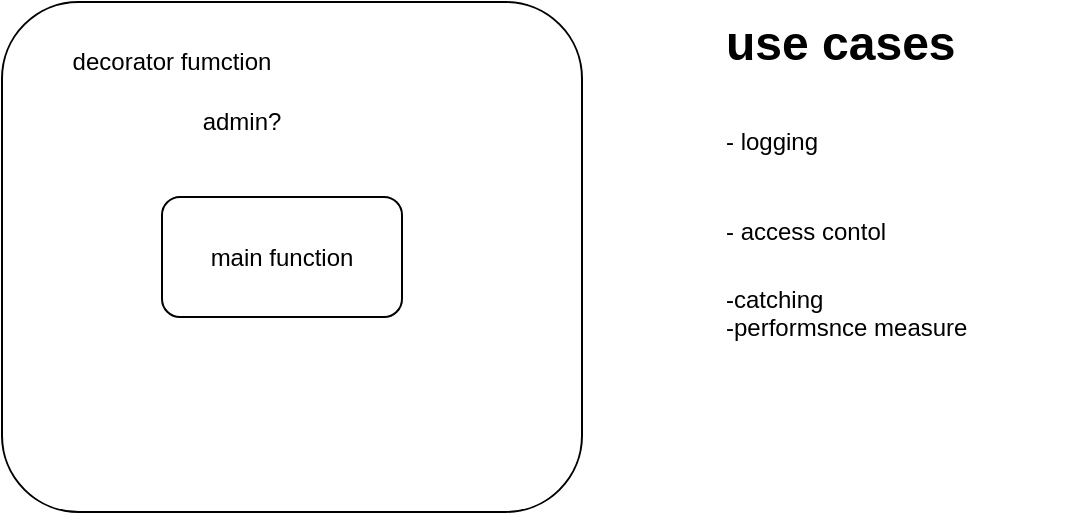 <mxfile version="26.1.1">
  <diagram name="Page-1" id="NpUInRDvqSABwrM0BCn_">
    <mxGraphModel dx="1020" dy="496" grid="1" gridSize="10" guides="1" tooltips="1" connect="1" arrows="1" fold="1" page="1" pageScale="1" pageWidth="850" pageHeight="1100" math="0" shadow="0">
      <root>
        <mxCell id="0" />
        <mxCell id="1" parent="0" />
        <mxCell id="yNB24B2B4GisfJa7A7Ai-4" value="main function" style="rounded=1;whiteSpace=wrap;html=1;" vertex="1" parent="1">
          <mxGeometry x="280" y="125" width="290" height="255" as="geometry" />
        </mxCell>
        <mxCell id="yNB24B2B4GisfJa7A7Ai-3" value="main function" style="rounded=1;whiteSpace=wrap;html=1;" vertex="1" parent="1">
          <mxGeometry x="360" y="222.5" width="120" height="60" as="geometry" />
        </mxCell>
        <mxCell id="yNB24B2B4GisfJa7A7Ai-5" value="decorator fumction" style="text;html=1;align=center;verticalAlign=middle;whiteSpace=wrap;rounded=0;" vertex="1" parent="1">
          <mxGeometry x="300" y="140" width="130" height="30" as="geometry" />
        </mxCell>
        <mxCell id="yNB24B2B4GisfJa7A7Ai-6" value="&lt;h1 style=&quot;margin-top: 0px;&quot;&gt;&lt;span style=&quot;background-color: transparent; color: light-dark(rgb(0, 0, 0), rgb(255, 255, 255));&quot;&gt;use cases&amp;nbsp;&lt;/span&gt;&lt;/h1&gt;&lt;h1 style=&quot;margin-top: 0px;&quot;&gt;&lt;span style=&quot;font-size: 12px; font-weight: 400;&quot;&gt;- logging&lt;/span&gt;&lt;/h1&gt;&lt;h1 style=&quot;margin-top: 0px;&quot;&gt;&lt;span style=&quot;background-color: transparent; color: light-dark(rgb(0, 0, 0), rgb(255, 255, 255)); font-size: 12px; font-weight: 400;&quot;&gt;- access contol&lt;/span&gt;&lt;/h1&gt;&lt;div&gt;&lt;span style=&quot;font-size: 12px; font-weight: 400;&quot;&gt;-catching&lt;/span&gt;&lt;/div&gt;&lt;div&gt;&lt;span style=&quot;font-size: 12px; font-weight: 400;&quot;&gt;-performsnce measure&amp;nbsp;&lt;/span&gt;&lt;/div&gt;" style="text;html=1;whiteSpace=wrap;overflow=hidden;rounded=0;" vertex="1" parent="1">
          <mxGeometry x="640" y="125" width="180" height="205" as="geometry" />
        </mxCell>
        <mxCell id="yNB24B2B4GisfJa7A7Ai-7" value="admin?" style="text;html=1;align=center;verticalAlign=middle;whiteSpace=wrap;rounded=0;" vertex="1" parent="1">
          <mxGeometry x="370" y="170" width="60" height="30" as="geometry" />
        </mxCell>
      </root>
    </mxGraphModel>
  </diagram>
</mxfile>
